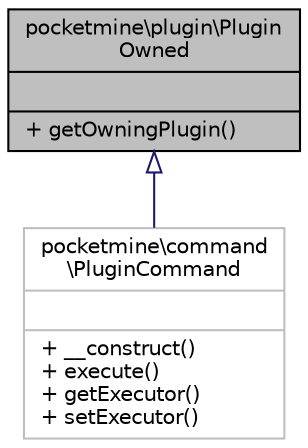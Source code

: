 digraph "pocketmine\plugin\PluginOwned"
{
 // INTERACTIVE_SVG=YES
 // LATEX_PDF_SIZE
  edge [fontname="Helvetica",fontsize="10",labelfontname="Helvetica",labelfontsize="10"];
  node [fontname="Helvetica",fontsize="10",shape=record];
  Node1 [label="{pocketmine\\plugin\\Plugin\lOwned\n||+ getOwningPlugin()\l}",height=0.2,width=0.4,color="black", fillcolor="grey75", style="filled", fontcolor="black",tooltip=" "];
  Node1 -> Node2 [dir="back",color="midnightblue",fontsize="10",style="solid",arrowtail="onormal",fontname="Helvetica"];
  Node2 [label="{pocketmine\\command\l\\PluginCommand\n||+ __construct()\l+ execute()\l+ getExecutor()\l+ setExecutor()\l}",height=0.2,width=0.4,color="grey75", fillcolor="white", style="filled",URL="$d7/d63/classpocketmine_1_1command_1_1_plugin_command.html",tooltip=" "];
}
